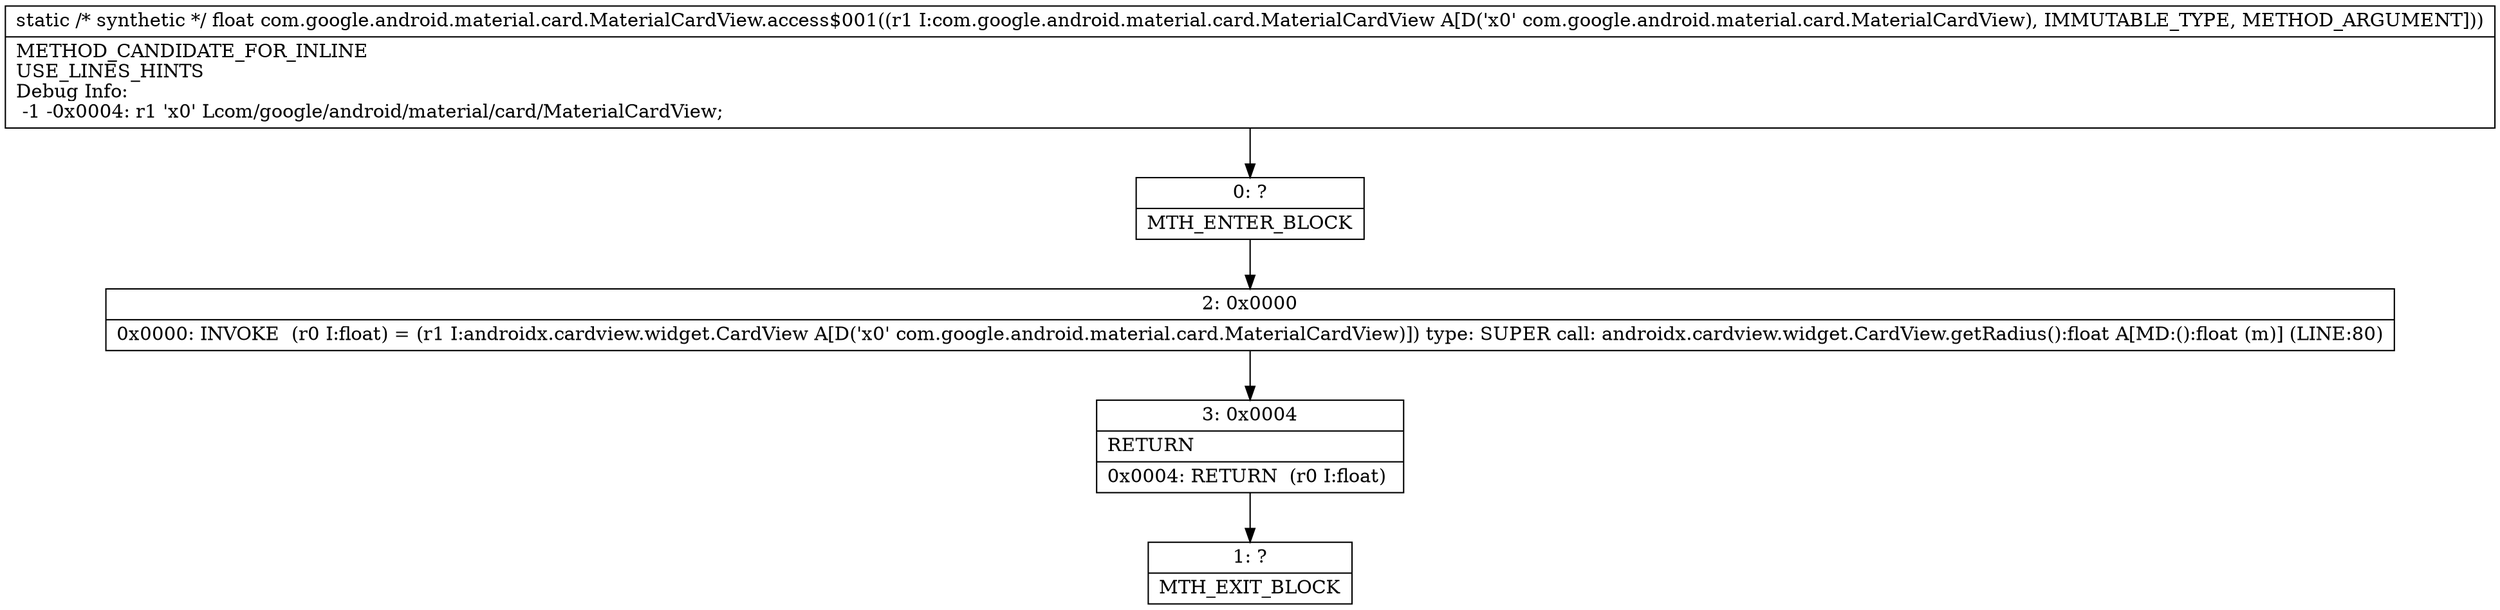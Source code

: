 digraph "CFG forcom.google.android.material.card.MaterialCardView.access$001(Lcom\/google\/android\/material\/card\/MaterialCardView;)F" {
Node_0 [shape=record,label="{0\:\ ?|MTH_ENTER_BLOCK\l}"];
Node_2 [shape=record,label="{2\:\ 0x0000|0x0000: INVOKE  (r0 I:float) = (r1 I:androidx.cardview.widget.CardView A[D('x0' com.google.android.material.card.MaterialCardView)]) type: SUPER call: androidx.cardview.widget.CardView.getRadius():float A[MD:():float (m)] (LINE:80)\l}"];
Node_3 [shape=record,label="{3\:\ 0x0004|RETURN\l|0x0004: RETURN  (r0 I:float) \l}"];
Node_1 [shape=record,label="{1\:\ ?|MTH_EXIT_BLOCK\l}"];
MethodNode[shape=record,label="{static \/* synthetic *\/ float com.google.android.material.card.MaterialCardView.access$001((r1 I:com.google.android.material.card.MaterialCardView A[D('x0' com.google.android.material.card.MaterialCardView), IMMUTABLE_TYPE, METHOD_ARGUMENT]))  | METHOD_CANDIDATE_FOR_INLINE\lUSE_LINES_HINTS\lDebug Info:\l  \-1 \-0x0004: r1 'x0' Lcom\/google\/android\/material\/card\/MaterialCardView;\l}"];
MethodNode -> Node_0;Node_0 -> Node_2;
Node_2 -> Node_3;
Node_3 -> Node_1;
}

